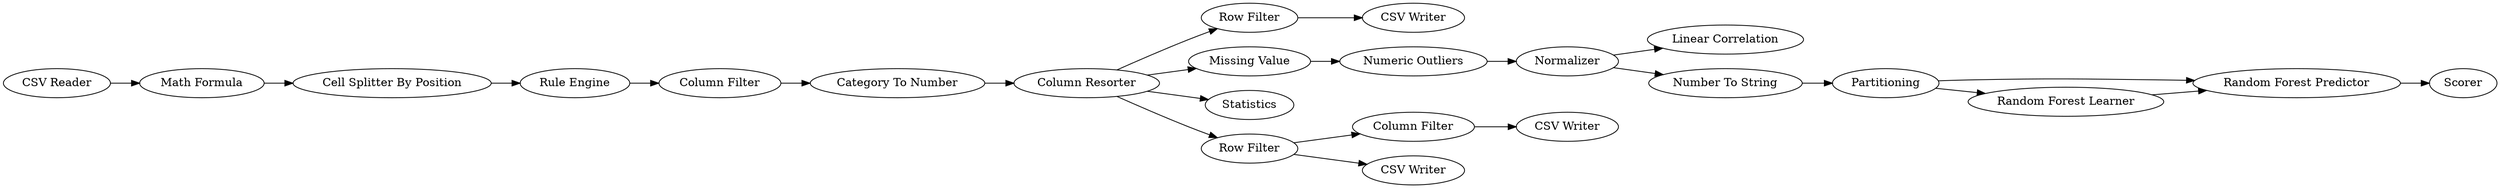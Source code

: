 digraph {
	"4092985749949320710_7" [label="Row Filter"]
	"4092985749949320710_3" [label="Cell Splitter By Position"]
	"4092985749949320710_11" [label="Column Filter"]
	"4092985749949320710_15" [label="Missing Value"]
	"4092985749949320710_21" [label="Random Forest Predictor"]
	"4092985749949320710_1" [label="CSV Reader"]
	"4092985749949320710_10" [label="CSV Writer"]
	"4092985749949320710_20" [label="Random Forest Learner"]
	"4092985749949320710_17" [label=Normalizer]
	"4092985749949320710_6" [label="Column Resorter"]
	"4092985749949320710_4" [label="Rule Engine"]
	"4092985749949320710_9" [label="CSV Writer"]
	"4092985749949320710_13" [label="Category To Number"]
	"4092985749949320710_2" [label="Math Formula"]
	"4092985749949320710_14" [label=Statistics]
	"4092985749949320710_12" [label="CSV Writer"]
	"4092985749949320710_8" [label="Row Filter"]
	"4092985749949320710_19" [label="Linear Correlation"]
	"4092985749949320710_23" [label="Number To String"]
	"4092985749949320710_24" [label=Scorer]
	"4092985749949320710_5" [label="Column Filter"]
	"4092985749949320710_18" [label=Partitioning]
	"4092985749949320710_16" [label="Numeric Outliers"]
	"4092985749949320710_6" -> "4092985749949320710_15"
	"4092985749949320710_16" -> "4092985749949320710_17"
	"4092985749949320710_8" -> "4092985749949320710_11"
	"4092985749949320710_15" -> "4092985749949320710_16"
	"4092985749949320710_2" -> "4092985749949320710_3"
	"4092985749949320710_17" -> "4092985749949320710_23"
	"4092985749949320710_5" -> "4092985749949320710_13"
	"4092985749949320710_1" -> "4092985749949320710_2"
	"4092985749949320710_21" -> "4092985749949320710_24"
	"4092985749949320710_4" -> "4092985749949320710_5"
	"4092985749949320710_18" -> "4092985749949320710_20"
	"4092985749949320710_6" -> "4092985749949320710_14"
	"4092985749949320710_6" -> "4092985749949320710_7"
	"4092985749949320710_11" -> "4092985749949320710_12"
	"4092985749949320710_17" -> "4092985749949320710_19"
	"4092985749949320710_23" -> "4092985749949320710_18"
	"4092985749949320710_13" -> "4092985749949320710_6"
	"4092985749949320710_20" -> "4092985749949320710_21"
	"4092985749949320710_18" -> "4092985749949320710_21"
	"4092985749949320710_8" -> "4092985749949320710_10"
	"4092985749949320710_7" -> "4092985749949320710_9"
	"4092985749949320710_6" -> "4092985749949320710_8"
	"4092985749949320710_3" -> "4092985749949320710_4"
	rankdir=LR
}
